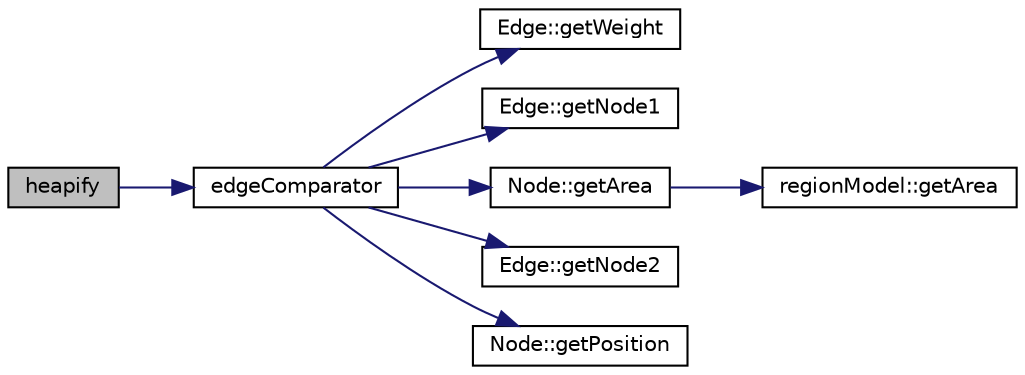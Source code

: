 digraph "heapify"
{
  edge [fontname="Helvetica",fontsize="10",labelfontname="Helvetica",labelfontsize="10"];
  node [fontname="Helvetica",fontsize="10",shape=record];
  rankdir="LR";
  Node1 [label="heapify",height=0.2,width=0.4,color="black", fillcolor="grey75", style="filled", fontcolor="black"];
  Node1 -> Node2 [color="midnightblue",fontsize="10",style="solid",fontname="Helvetica"];
  Node2 [label="edgeComparator",height=0.2,width=0.4,color="black", fillcolor="white", style="filled",URL="$class_edge_heap.html#aee27c4b5c5eea1eddad5c9a786c93e17"];
  Node2 -> Node3 [color="midnightblue",fontsize="10",style="solid",fontname="Helvetica"];
  Node3 [label="Edge::getWeight",height=0.2,width=0.4,color="black", fillcolor="white", style="filled",URL="$class_edge.html#ad7bf538ca1cf1d4d108235c5304c458b"];
  Node2 -> Node4 [color="midnightblue",fontsize="10",style="solid",fontname="Helvetica"];
  Node4 [label="Edge::getNode1",height=0.2,width=0.4,color="black", fillcolor="white", style="filled",URL="$class_edge.html#a71b36dea35f97b8f920ee038d068aa1c"];
  Node2 -> Node5 [color="midnightblue",fontsize="10",style="solid",fontname="Helvetica"];
  Node5 [label="Node::getArea",height=0.2,width=0.4,color="black", fillcolor="white", style="filled",URL="$class_node.html#af7f0b67db0505d7e27218d55441a9f7f"];
  Node5 -> Node6 [color="midnightblue",fontsize="10",style="solid",fontname="Helvetica"];
  Node6 [label="regionModel::getArea",height=0.2,width=0.4,color="black", fillcolor="white", style="filled",URL="$classregion_model.html#a80caee5614644b9a58695e488b84ab34"];
  Node2 -> Node7 [color="midnightblue",fontsize="10",style="solid",fontname="Helvetica"];
  Node7 [label="Edge::getNode2",height=0.2,width=0.4,color="black", fillcolor="white", style="filled",URL="$class_edge.html#a19de368e9a77bd47d5882a90e51d145d"];
  Node2 -> Node8 [color="midnightblue",fontsize="10",style="solid",fontname="Helvetica"];
  Node8 [label="Node::getPosition",height=0.2,width=0.4,color="black", fillcolor="white", style="filled",URL="$class_node.html#aca18f927d6e3e68be84538066f2ed2e7"];
}
